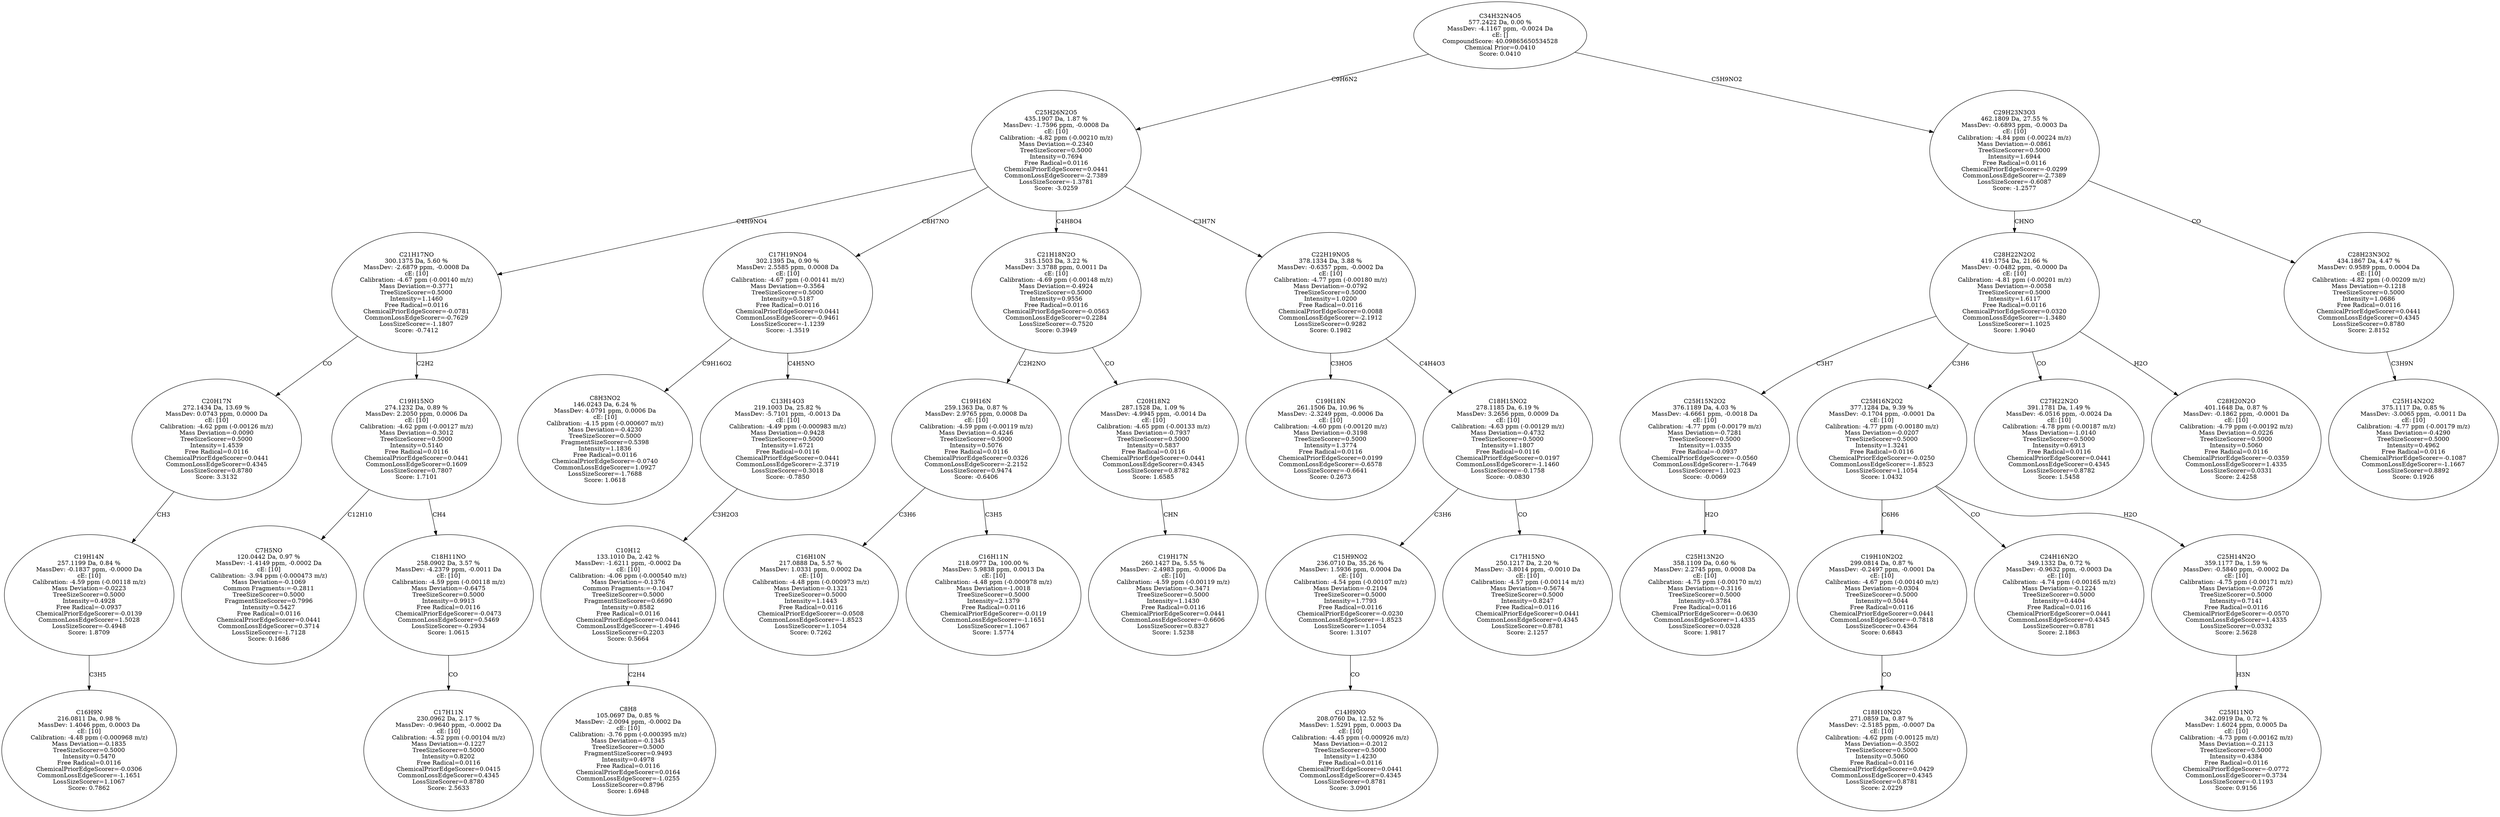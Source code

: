 strict digraph {
v1 [label="C16H9N\n216.0811 Da, 0.98 %\nMassDev: 1.4046 ppm, 0.0003 Da\ncE: [10]\nCalibration: -4.48 ppm (-0.000968 m/z)\nMass Deviation=-0.1835\nTreeSizeScorer=0.5000\nIntensity=0.5470\nFree Radical=0.0116\nChemicalPriorEdgeScorer=-0.0306\nCommonLossEdgeScorer=-1.1651\nLossSizeScorer=1.1067\nScore: 0.7862"];
v2 [label="C19H14N\n257.1199 Da, 0.84 %\nMassDev: -0.1837 ppm, -0.0000 Da\ncE: [10]\nCalibration: -4.59 ppm (-0.00118 m/z)\nMass Deviation=-0.0223\nTreeSizeScorer=0.5000\nIntensity=0.4928\nFree Radical=-0.0937\nChemicalPriorEdgeScorer=-0.0139\nCommonLossEdgeScorer=1.5028\nLossSizeScorer=-0.4948\nScore: 1.8709"];
v3 [label="C20H17N\n272.1434 Da, 13.69 %\nMassDev: 0.0743 ppm, 0.0000 Da\ncE: [10]\nCalibration: -4.62 ppm (-0.00126 m/z)\nMass Deviation=-0.0090\nTreeSizeScorer=0.5000\nIntensity=1.4539\nFree Radical=0.0116\nChemicalPriorEdgeScorer=0.0441\nCommonLossEdgeScorer=0.4345\nLossSizeScorer=0.8780\nScore: 3.3132"];
v4 [label="C7H5NO\n120.0442 Da, 0.97 %\nMassDev: -1.4149 ppm, -0.0002 Da\ncE: [10]\nCalibration: -3.94 ppm (-0.000473 m/z)\nMass Deviation=-0.1069\nCommon Fragments:=-0.2811\nTreeSizeScorer=0.5000\nFragmentSizeScorer=0.7996\nIntensity=0.5427\nFree Radical=0.0116\nChemicalPriorEdgeScorer=0.0441\nCommonLossEdgeScorer=0.3714\nLossSizeScorer=-1.7128\nScore: 0.1686"];
v5 [label="C17H11N\n230.0962 Da, 2.17 %\nMassDev: -0.9640 ppm, -0.0002 Da\ncE: [10]\nCalibration: -4.52 ppm (-0.00104 m/z)\nMass Deviation=-0.1227\nTreeSizeScorer=0.5000\nIntensity=0.8202\nFree Radical=0.0116\nChemicalPriorEdgeScorer=0.0415\nCommonLossEdgeScorer=0.4345\nLossSizeScorer=0.8780\nScore: 2.5633"];
v6 [label="C18H11NO\n258.0902 Da, 3.57 %\nMassDev: -4.2379 ppm, -0.0011 Da\ncE: [10]\nCalibration: -4.59 ppm (-0.00118 m/z)\nMass Deviation=-0.6475\nTreeSizeScorer=0.5000\nIntensity=0.9913\nFree Radical=0.0116\nChemicalPriorEdgeScorer=-0.0473\nCommonLossEdgeScorer=0.5469\nLossSizeScorer=-0.2934\nScore: 1.0615"];
v7 [label="C19H15NO\n274.1232 Da, 0.89 %\nMassDev: 2.2050 ppm, 0.0006 Da\ncE: [10]\nCalibration: -4.62 ppm (-0.00127 m/z)\nMass Deviation=-0.3012\nTreeSizeScorer=0.5000\nIntensity=0.5140\nFree Radical=0.0116\nChemicalPriorEdgeScorer=0.0441\nCommonLossEdgeScorer=0.1609\nLossSizeScorer=0.7807\nScore: 1.7101"];
v8 [label="C21H17NO\n300.1375 Da, 5.60 %\nMassDev: -2.6879 ppm, -0.0008 Da\ncE: [10]\nCalibration: -4.67 ppm (-0.00140 m/z)\nMass Deviation=-0.3771\nTreeSizeScorer=0.5000\nIntensity=1.1460\nFree Radical=0.0116\nChemicalPriorEdgeScorer=-0.0781\nCommonLossEdgeScorer=-0.7629\nLossSizeScorer=-1.1807\nScore: -0.7412"];
v9 [label="C8H3NO2\n146.0243 Da, 6.24 %\nMassDev: 4.0791 ppm, 0.0006 Da\ncE: [10]\nCalibration: -4.15 ppm (-0.000607 m/z)\nMass Deviation=-0.4230\nTreeSizeScorer=0.5000\nFragmentSizeScorer=0.5398\nIntensity=1.1836\nFree Radical=0.0116\nChemicalPriorEdgeScorer=-0.0740\nCommonLossEdgeScorer=1.0927\nLossSizeScorer=-1.7688\nScore: 1.0618"];
v10 [label="C8H8\n105.0697 Da, 0.85 %\nMassDev: -2.0094 ppm, -0.0002 Da\ncE: [10]\nCalibration: -3.76 ppm (-0.000395 m/z)\nMass Deviation=-0.1345\nTreeSizeScorer=0.5000\nFragmentSizeScorer=0.9493\nIntensity=0.4978\nFree Radical=0.0116\nChemicalPriorEdgeScorer=0.0164\nCommonLossEdgeScorer=-1.0255\nLossSizeScorer=0.8796\nScore: 1.6948"];
v11 [label="C10H12\n133.1010 Da, 2.42 %\nMassDev: -1.6211 ppm, -0.0002 Da\ncE: [10]\nCalibration: -4.06 ppm (-0.000540 m/z)\nMass Deviation=-0.1376\nCommon Fragments:=-0.1047\nTreeSizeScorer=0.5000\nFragmentSizeScorer=0.6690\nIntensity=0.8582\nFree Radical=0.0116\nChemicalPriorEdgeScorer=0.0441\nCommonLossEdgeScorer=-1.4946\nLossSizeScorer=0.2203\nScore: 0.5664"];
v12 [label="C13H14O3\n219.1003 Da, 25.82 %\nMassDev: -5.7101 ppm, -0.0013 Da\ncE: [10]\nCalibration: -4.49 ppm (-0.000983 m/z)\nMass Deviation=-0.9428\nTreeSizeScorer=0.5000\nIntensity=1.6721\nFree Radical=0.0116\nChemicalPriorEdgeScorer=0.0441\nCommonLossEdgeScorer=-2.3719\nLossSizeScorer=0.3018\nScore: -0.7850"];
v13 [label="C17H19NO4\n302.1395 Da, 0.90 %\nMassDev: 2.5585 ppm, 0.0008 Da\ncE: [10]\nCalibration: -4.67 ppm (-0.00141 m/z)\nMass Deviation=-0.3564\nTreeSizeScorer=0.5000\nIntensity=0.5187\nFree Radical=0.0116\nChemicalPriorEdgeScorer=0.0441\nCommonLossEdgeScorer=-0.9461\nLossSizeScorer=-1.1239\nScore: -1.3519"];
v14 [label="C16H10N\n217.0888 Da, 5.57 %\nMassDev: 1.0331 ppm, 0.0002 Da\ncE: [10]\nCalibration: -4.48 ppm (-0.000973 m/z)\nMass Deviation=-0.1321\nTreeSizeScorer=0.5000\nIntensity=1.1443\nFree Radical=0.0116\nChemicalPriorEdgeScorer=-0.0508\nCommonLossEdgeScorer=-1.8523\nLossSizeScorer=1.1054\nScore: 0.7262"];
v15 [label="C16H11N\n218.0977 Da, 100.00 %\nMassDev: 5.9838 ppm, 0.0013 Da\ncE: [10]\nCalibration: -4.48 ppm (-0.000978 m/z)\nMass Deviation=-1.0018\nTreeSizeScorer=0.5000\nIntensity=2.1379\nFree Radical=0.0116\nChemicalPriorEdgeScorer=-0.0119\nCommonLossEdgeScorer=-1.1651\nLossSizeScorer=1.1067\nScore: 1.5774"];
v16 [label="C19H16N\n259.1363 Da, 0.87 %\nMassDev: 2.9765 ppm, 0.0008 Da\ncE: [10]\nCalibration: -4.59 ppm (-0.00119 m/z)\nMass Deviation=-0.4246\nTreeSizeScorer=0.5000\nIntensity=0.5076\nFree Radical=0.0116\nChemicalPriorEdgeScorer=0.0326\nCommonLossEdgeScorer=-2.2152\nLossSizeScorer=0.9474\nScore: -0.6406"];
v17 [label="C19H17N\n260.1427 Da, 5.55 %\nMassDev: -2.4983 ppm, -0.0006 Da\ncE: [10]\nCalibration: -4.59 ppm (-0.00119 m/z)\nMass Deviation=-0.3471\nTreeSizeScorer=0.5000\nIntensity=1.1430\nFree Radical=0.0116\nChemicalPriorEdgeScorer=0.0441\nCommonLossEdgeScorer=-0.6606\nLossSizeScorer=0.8327\nScore: 1.5238"];
v18 [label="C20H18N2\n287.1528 Da, 1.09 %\nMassDev: -4.9945 ppm, -0.0014 Da\ncE: [10]\nCalibration: -4.65 ppm (-0.00133 m/z)\nMass Deviation=-0.7937\nTreeSizeScorer=0.5000\nIntensity=0.5837\nFree Radical=0.0116\nChemicalPriorEdgeScorer=0.0441\nCommonLossEdgeScorer=0.4345\nLossSizeScorer=0.8782\nScore: 1.6585"];
v19 [label="C21H18N2O\n315.1503 Da, 3.22 %\nMassDev: 3.3788 ppm, 0.0011 Da\ncE: [10]\nCalibration: -4.69 ppm (-0.00148 m/z)\nMass Deviation=-0.4924\nTreeSizeScorer=0.5000\nIntensity=0.9556\nFree Radical=0.0116\nChemicalPriorEdgeScorer=-0.0563\nCommonLossEdgeScorer=0.2284\nLossSizeScorer=-0.7520\nScore: 0.3949"];
v20 [label="C19H18N\n261.1506 Da, 10.96 %\nMassDev: -2.3249 ppm, -0.0006 Da\ncE: [10]\nCalibration: -4.60 ppm (-0.00120 m/z)\nMass Deviation=-0.3198\nTreeSizeScorer=0.5000\nIntensity=1.3774\nFree Radical=0.0116\nChemicalPriorEdgeScorer=0.0199\nCommonLossEdgeScorer=-0.6578\nLossSizeScorer=-0.6641\nScore: 0.2673"];
v21 [label="C14H9NO\n208.0760 Da, 12.52 %\nMassDev: 1.5291 ppm, 0.0003 Da\ncE: [10]\nCalibration: -4.45 ppm (-0.000926 m/z)\nMass Deviation=-0.2012\nTreeSizeScorer=0.5000\nIntensity=1.4230\nFree Radical=0.0116\nChemicalPriorEdgeScorer=0.0441\nCommonLossEdgeScorer=0.4345\nLossSizeScorer=0.8781\nScore: 3.0901"];
v22 [label="C15H9NO2\n236.0710 Da, 35.26 %\nMassDev: 1.5936 ppm, 0.0004 Da\ncE: [10]\nCalibration: -4.54 ppm (-0.00107 m/z)\nMass Deviation=-0.2104\nTreeSizeScorer=0.5000\nIntensity=1.7793\nFree Radical=0.0116\nChemicalPriorEdgeScorer=-0.0230\nCommonLossEdgeScorer=-1.8523\nLossSizeScorer=1.1054\nScore: 1.3107"];
v23 [label="C17H15NO\n250.1217 Da, 2.20 %\nMassDev: -3.8014 ppm, -0.0010 Da\ncE: [10]\nCalibration: -4.57 ppm (-0.00114 m/z)\nMass Deviation=-0.5674\nTreeSizeScorer=0.5000\nIntensity=0.8247\nFree Radical=0.0116\nChemicalPriorEdgeScorer=0.0441\nCommonLossEdgeScorer=0.4345\nLossSizeScorer=0.8781\nScore: 2.1257"];
v24 [label="C18H15NO2\n278.1185 Da, 6.19 %\nMassDev: 3.2656 ppm, 0.0009 Da\ncE: [10]\nCalibration: -4.63 ppm (-0.00129 m/z)\nMass Deviation=-0.4732\nTreeSizeScorer=0.5000\nIntensity=1.1807\nFree Radical=0.0116\nChemicalPriorEdgeScorer=0.0197\nCommonLossEdgeScorer=-1.1460\nLossSizeScorer=-0.1758\nScore: -0.0830"];
v25 [label="C22H19NO5\n378.1334 Da, 3.88 %\nMassDev: -0.6357 ppm, -0.0002 Da\ncE: [10]\nCalibration: -4.77 ppm (-0.00180 m/z)\nMass Deviation=-0.0792\nTreeSizeScorer=0.5000\nIntensity=1.0200\nFree Radical=0.0116\nChemicalPriorEdgeScorer=0.0088\nCommonLossEdgeScorer=-2.1912\nLossSizeScorer=0.9282\nScore: 0.1982"];
v26 [label="C25H26N2O5\n435.1907 Da, 1.87 %\nMassDev: -1.7596 ppm, -0.0008 Da\ncE: [10]\nCalibration: -4.82 ppm (-0.00210 m/z)\nMass Deviation=-0.2340\nTreeSizeScorer=0.5000\nIntensity=0.7694\nFree Radical=0.0116\nChemicalPriorEdgeScorer=0.0441\nCommonLossEdgeScorer=-2.7389\nLossSizeScorer=-1.3781\nScore: -3.0259"];
v27 [label="C25H13N2O\n358.1109 Da, 0.60 %\nMassDev: 2.2745 ppm, 0.0008 Da\ncE: [10]\nCalibration: -4.75 ppm (-0.00170 m/z)\nMass Deviation=-0.3116\nTreeSizeScorer=0.5000\nIntensity=0.3784\nFree Radical=0.0116\nChemicalPriorEdgeScorer=-0.0630\nCommonLossEdgeScorer=1.4335\nLossSizeScorer=0.0328\nScore: 1.9817"];
v28 [label="C25H15N2O2\n376.1189 Da, 4.03 %\nMassDev: -4.6661 ppm, -0.0018 Da\ncE: [10]\nCalibration: -4.77 ppm (-0.00179 m/z)\nMass Deviation=-0.7281\nTreeSizeScorer=0.5000\nIntensity=1.0335\nFree Radical=-0.0937\nChemicalPriorEdgeScorer=-0.0560\nCommonLossEdgeScorer=-1.7649\nLossSizeScorer=1.1023\nScore: -0.0069"];
v29 [label="C18H10N2O\n271.0859 Da, 0.87 %\nMassDev: -2.5185 ppm, -0.0007 Da\ncE: [10]\nCalibration: -4.62 ppm (-0.00125 m/z)\nMass Deviation=-0.3502\nTreeSizeScorer=0.5000\nIntensity=0.5060\nFree Radical=0.0116\nChemicalPriorEdgeScorer=0.0429\nCommonLossEdgeScorer=0.4345\nLossSizeScorer=0.8781\nScore: 2.0229"];
v30 [label="C19H10N2O2\n299.0814 Da, 0.87 %\nMassDev: -0.2497 ppm, -0.0001 Da\ncE: [10]\nCalibration: -4.67 ppm (-0.00140 m/z)\nMass Deviation=-0.0304\nTreeSizeScorer=0.5000\nIntensity=0.5044\nFree Radical=0.0116\nChemicalPriorEdgeScorer=0.0441\nCommonLossEdgeScorer=-0.7818\nLossSizeScorer=0.4364\nScore: 0.6843"];
v31 [label="C24H16N2O\n349.1332 Da, 0.72 %\nMassDev: -0.9632 ppm, -0.0003 Da\ncE: [10]\nCalibration: -4.74 ppm (-0.00165 m/z)\nMass Deviation=-0.1224\nTreeSizeScorer=0.5000\nIntensity=0.4404\nFree Radical=0.0116\nChemicalPriorEdgeScorer=0.0441\nCommonLossEdgeScorer=0.4345\nLossSizeScorer=0.8781\nScore: 2.1863"];
v32 [label="C25H11NO\n342.0919 Da, 0.72 %\nMassDev: 1.6024 ppm, 0.0005 Da\ncE: [10]\nCalibration: -4.73 ppm (-0.00162 m/z)\nMass Deviation=-0.2113\nTreeSizeScorer=0.5000\nIntensity=0.4384\nFree Radical=0.0116\nChemicalPriorEdgeScorer=-0.0772\nCommonLossEdgeScorer=0.3734\nLossSizeScorer=-0.1193\nScore: 0.9156"];
v33 [label="C25H14N2O\n359.1177 Da, 1.59 %\nMassDev: -0.5840 ppm, -0.0002 Da\ncE: [10]\nCalibration: -4.75 ppm (-0.00171 m/z)\nMass Deviation=-0.0726\nTreeSizeScorer=0.5000\nIntensity=0.7141\nFree Radical=0.0116\nChemicalPriorEdgeScorer=-0.0570\nCommonLossEdgeScorer=1.4335\nLossSizeScorer=0.0332\nScore: 2.5628"];
v34 [label="C25H16N2O2\n377.1284 Da, 9.39 %\nMassDev: -0.1704 ppm, -0.0001 Da\ncE: [10]\nCalibration: -4.77 ppm (-0.00180 m/z)\nMass Deviation=-0.0207\nTreeSizeScorer=0.5000\nIntensity=1.3241\nFree Radical=0.0116\nChemicalPriorEdgeScorer=-0.0250\nCommonLossEdgeScorer=-1.8523\nLossSizeScorer=1.1054\nScore: 1.0432"];
v35 [label="C27H22N2O\n391.1781 Da, 1.49 %\nMassDev: -6.0516 ppm, -0.0024 Da\ncE: [10]\nCalibration: -4.78 ppm (-0.00187 m/z)\nMass Deviation=-1.0140\nTreeSizeScorer=0.5000\nIntensity=0.6913\nFree Radical=0.0116\nChemicalPriorEdgeScorer=0.0441\nCommonLossEdgeScorer=0.4345\nLossSizeScorer=0.8782\nScore: 1.5458"];
v36 [label="C28H20N2O\n401.1648 Da, 0.87 %\nMassDev: -0.1862 ppm, -0.0001 Da\ncE: [10]\nCalibration: -4.79 ppm (-0.00192 m/z)\nMass Deviation=-0.0226\nTreeSizeScorer=0.5000\nIntensity=0.5060\nFree Radical=0.0116\nChemicalPriorEdgeScorer=-0.0359\nCommonLossEdgeScorer=1.4335\nLossSizeScorer=0.0331\nScore: 2.4258"];
v37 [label="C28H22N2O2\n419.1754 Da, 21.66 %\nMassDev: -0.0482 ppm, -0.0000 Da\ncE: [10]\nCalibration: -4.81 ppm (-0.00201 m/z)\nMass Deviation=-0.0058\nTreeSizeScorer=0.5000\nIntensity=1.6117\nFree Radical=0.0116\nChemicalPriorEdgeScorer=0.0320\nCommonLossEdgeScorer=-1.3480\nLossSizeScorer=1.1025\nScore: 1.9040"];
v38 [label="C25H14N2O2\n375.1117 Da, 0.85 %\nMassDev: -3.0065 ppm, -0.0011 Da\ncE: [10]\nCalibration: -4.77 ppm (-0.00179 m/z)\nMass Deviation=-0.4290\nTreeSizeScorer=0.5000\nIntensity=0.4962\nFree Radical=0.0116\nChemicalPriorEdgeScorer=-0.1087\nCommonLossEdgeScorer=-1.1667\nLossSizeScorer=0.8892\nScore: 0.1926"];
v39 [label="C28H23N3O2\n434.1867 Da, 4.47 %\nMassDev: 0.9589 ppm, 0.0004 Da\ncE: [10]\nCalibration: -4.82 ppm (-0.00209 m/z)\nMass Deviation=-0.1218\nTreeSizeScorer=0.5000\nIntensity=1.0686\nFree Radical=0.0116\nChemicalPriorEdgeScorer=0.0441\nCommonLossEdgeScorer=0.4345\nLossSizeScorer=0.8780\nScore: 2.8152"];
v40 [label="C29H23N3O3\n462.1809 Da, 27.55 %\nMassDev: -0.6893 ppm, -0.0003 Da\ncE: [10]\nCalibration: -4.84 ppm (-0.00224 m/z)\nMass Deviation=-0.0861\nTreeSizeScorer=0.5000\nIntensity=1.6944\nFree Radical=0.0116\nChemicalPriorEdgeScorer=-0.0299\nCommonLossEdgeScorer=-2.7389\nLossSizeScorer=-0.6087\nScore: -1.2577"];
v41 [label="C34H32N4O5\n577.2422 Da, 0.00 %\nMassDev: -4.1167 ppm, -0.0024 Da\ncE: []\nCompoundScore: 40.09865650534528\nChemical Prior=0.0410\nScore: 0.0410"];
v2 -> v1 [label="C3H5"];
v3 -> v2 [label="CH3"];
v8 -> v3 [label="CO"];
v7 -> v4 [label="C12H10"];
v6 -> v5 [label="CO"];
v7 -> v6 [label="CH4"];
v8 -> v7 [label="C2H2"];
v26 -> v8 [label="C4H9NO4"];
v13 -> v9 [label="C9H16O2"];
v11 -> v10 [label="C2H4"];
v12 -> v11 [label="C3H2O3"];
v13 -> v12 [label="C4H5NO"];
v26 -> v13 [label="C8H7NO"];
v16 -> v14 [label="C3H6"];
v16 -> v15 [label="C3H5"];
v19 -> v16 [label="C2H2NO"];
v18 -> v17 [label="CHN"];
v19 -> v18 [label="CO"];
v26 -> v19 [label="C4H8O4"];
v25 -> v20 [label="C3HO5"];
v22 -> v21 [label="CO"];
v24 -> v22 [label="C3H6"];
v24 -> v23 [label="CO"];
v25 -> v24 [label="C4H4O3"];
v26 -> v25 [label="C3H7N"];
v41 -> v26 [label="C9H6N2"];
v28 -> v27 [label="H2O"];
v37 -> v28 [label="C3H7"];
v30 -> v29 [label="CO"];
v34 -> v30 [label="C6H6"];
v34 -> v31 [label="CO"];
v33 -> v32 [label="H3N"];
v34 -> v33 [label="H2O"];
v37 -> v34 [label="C3H6"];
v37 -> v35 [label="CO"];
v37 -> v36 [label="H2O"];
v40 -> v37 [label="CHNO"];
v39 -> v38 [label="C3H9N"];
v40 -> v39 [label="CO"];
v41 -> v40 [label="C5H9NO2"];
}